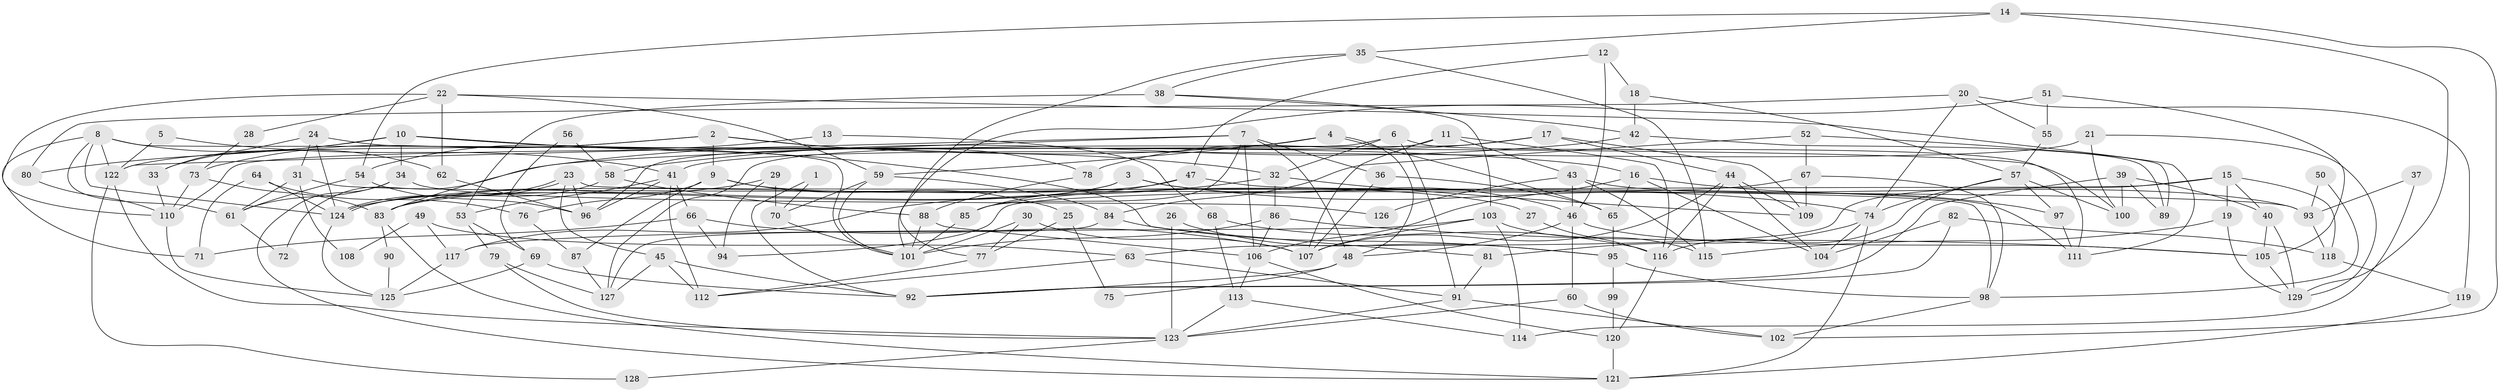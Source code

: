 // coarse degree distribution, {12: 0.010869565217391304, 9: 0.03260869565217391, 5: 0.14130434782608695, 6: 0.09782608695652174, 10: 0.010869565217391304, 15: 0.010869565217391304, 4: 0.32608695652173914, 3: 0.1956521739130435, 11: 0.021739130434782608, 2: 0.13043478260869565, 8: 0.010869565217391304, 7: 0.010869565217391304}
// Generated by graph-tools (version 1.1) at 2025/51/03/04/25 22:51:13]
// undirected, 129 vertices, 258 edges
graph export_dot {
  node [color=gray90,style=filled];
  1;
  2;
  3;
  4;
  5;
  6;
  7;
  8;
  9;
  10;
  11;
  12;
  13;
  14;
  15;
  16;
  17;
  18;
  19;
  20;
  21;
  22;
  23;
  24;
  25;
  26;
  27;
  28;
  29;
  30;
  31;
  32;
  33;
  34;
  35;
  36;
  37;
  38;
  39;
  40;
  41;
  42;
  43;
  44;
  45;
  46;
  47;
  48;
  49;
  50;
  51;
  52;
  53;
  54;
  55;
  56;
  57;
  58;
  59;
  60;
  61;
  62;
  63;
  64;
  65;
  66;
  67;
  68;
  69;
  70;
  71;
  72;
  73;
  74;
  75;
  76;
  77;
  78;
  79;
  80;
  81;
  82;
  83;
  84;
  85;
  86;
  87;
  88;
  89;
  90;
  91;
  92;
  93;
  94;
  95;
  96;
  97;
  98;
  99;
  100;
  101;
  102;
  103;
  104;
  105;
  106;
  107;
  108;
  109;
  110;
  111;
  112;
  113;
  114;
  115;
  116;
  117;
  118;
  119;
  120;
  121;
  122;
  123;
  124;
  125;
  126;
  127;
  128;
  129;
  1 -- 70;
  1 -- 92;
  2 -- 32;
  2 -- 122;
  2 -- 9;
  2 -- 73;
  2 -- 78;
  3 -- 74;
  3 -- 83;
  3 -- 46;
  3 -- 124;
  4 -- 59;
  4 -- 48;
  4 -- 65;
  4 -- 72;
  5 -- 122;
  5 -- 41;
  6 -- 91;
  6 -- 32;
  6 -- 110;
  6 -- 111;
  7 -- 106;
  7 -- 85;
  7 -- 36;
  7 -- 48;
  7 -- 83;
  7 -- 122;
  8 -- 62;
  8 -- 124;
  8 -- 61;
  8 -- 71;
  8 -- 101;
  8 -- 122;
  9 -- 76;
  9 -- 25;
  9 -- 27;
  9 -- 87;
  10 -- 81;
  10 -- 33;
  10 -- 16;
  10 -- 34;
  10 -- 80;
  11 -- 116;
  11 -- 107;
  11 -- 43;
  11 -- 96;
  12 -- 46;
  12 -- 47;
  12 -- 18;
  13 -- 54;
  13 -- 68;
  14 -- 102;
  14 -- 35;
  14 -- 54;
  14 -- 129;
  15 -- 40;
  15 -- 19;
  15 -- 63;
  15 -- 94;
  15 -- 118;
  16 -- 65;
  16 -- 97;
  16 -- 104;
  16 -- 106;
  17 -- 127;
  17 -- 78;
  17 -- 44;
  17 -- 109;
  18 -- 57;
  18 -- 42;
  19 -- 129;
  19 -- 115;
  20 -- 119;
  20 -- 74;
  20 -- 55;
  20 -- 80;
  21 -- 41;
  21 -- 100;
  21 -- 129;
  22 -- 110;
  22 -- 59;
  22 -- 28;
  22 -- 62;
  22 -- 111;
  23 -- 124;
  23 -- 124;
  23 -- 45;
  23 -- 96;
  23 -- 98;
  24 -- 31;
  24 -- 124;
  24 -- 33;
  24 -- 100;
  25 -- 77;
  25 -- 75;
  26 -- 95;
  26 -- 123;
  27 -- 116;
  28 -- 73;
  29 -- 94;
  29 -- 83;
  29 -- 70;
  30 -- 107;
  30 -- 101;
  30 -- 77;
  31 -- 61;
  31 -- 93;
  31 -- 108;
  32 -- 86;
  32 -- 109;
  32 -- 117;
  33 -- 110;
  34 -- 61;
  34 -- 121;
  34 -- 126;
  35 -- 38;
  35 -- 115;
  35 -- 77;
  36 -- 65;
  36 -- 107;
  37 -- 93;
  37 -- 114;
  38 -- 103;
  38 -- 42;
  38 -- 53;
  39 -- 40;
  39 -- 92;
  39 -- 89;
  39 -- 100;
  40 -- 105;
  40 -- 129;
  41 -- 96;
  41 -- 112;
  41 -- 53;
  41 -- 66;
  42 -- 58;
  42 -- 89;
  43 -- 46;
  43 -- 93;
  43 -- 115;
  43 -- 126;
  44 -- 104;
  44 -- 107;
  44 -- 109;
  44 -- 116;
  45 -- 92;
  45 -- 112;
  45 -- 127;
  46 -- 105;
  46 -- 48;
  46 -- 60;
  47 -- 111;
  47 -- 124;
  47 -- 85;
  48 -- 75;
  48 -- 92;
  49 -- 63;
  49 -- 117;
  49 -- 108;
  50 -- 93;
  50 -- 98;
  51 -- 101;
  51 -- 55;
  51 -- 105;
  52 -- 89;
  52 -- 67;
  52 -- 84;
  53 -- 69;
  53 -- 79;
  54 -- 96;
  54 -- 61;
  55 -- 57;
  56 -- 69;
  56 -- 58;
  57 -- 97;
  57 -- 100;
  57 -- 74;
  57 -- 116;
  58 -- 88;
  58 -- 83;
  59 -- 70;
  59 -- 101;
  59 -- 84;
  60 -- 123;
  60 -- 102;
  61 -- 72;
  62 -- 96;
  63 -- 91;
  63 -- 112;
  64 -- 71;
  64 -- 124;
  64 -- 76;
  65 -- 95;
  66 -- 107;
  66 -- 71;
  66 -- 94;
  67 -- 109;
  67 -- 85;
  67 -- 98;
  68 -- 113;
  68 -- 116;
  69 -- 125;
  69 -- 92;
  70 -- 101;
  73 -- 110;
  73 -- 83;
  74 -- 121;
  74 -- 81;
  74 -- 104;
  76 -- 87;
  77 -- 112;
  78 -- 88;
  79 -- 127;
  79 -- 123;
  80 -- 110;
  81 -- 91;
  82 -- 92;
  82 -- 104;
  82 -- 118;
  83 -- 90;
  83 -- 121;
  84 -- 95;
  84 -- 127;
  85 -- 101;
  86 -- 105;
  86 -- 106;
  86 -- 101;
  87 -- 127;
  88 -- 101;
  88 -- 106;
  90 -- 125;
  91 -- 102;
  91 -- 123;
  93 -- 118;
  95 -- 98;
  95 -- 99;
  97 -- 111;
  98 -- 102;
  99 -- 120;
  103 -- 117;
  103 -- 107;
  103 -- 114;
  103 -- 115;
  105 -- 129;
  106 -- 120;
  106 -- 113;
  110 -- 125;
  113 -- 123;
  113 -- 114;
  116 -- 120;
  117 -- 125;
  118 -- 119;
  119 -- 121;
  120 -- 121;
  122 -- 123;
  122 -- 128;
  123 -- 128;
  124 -- 125;
}
